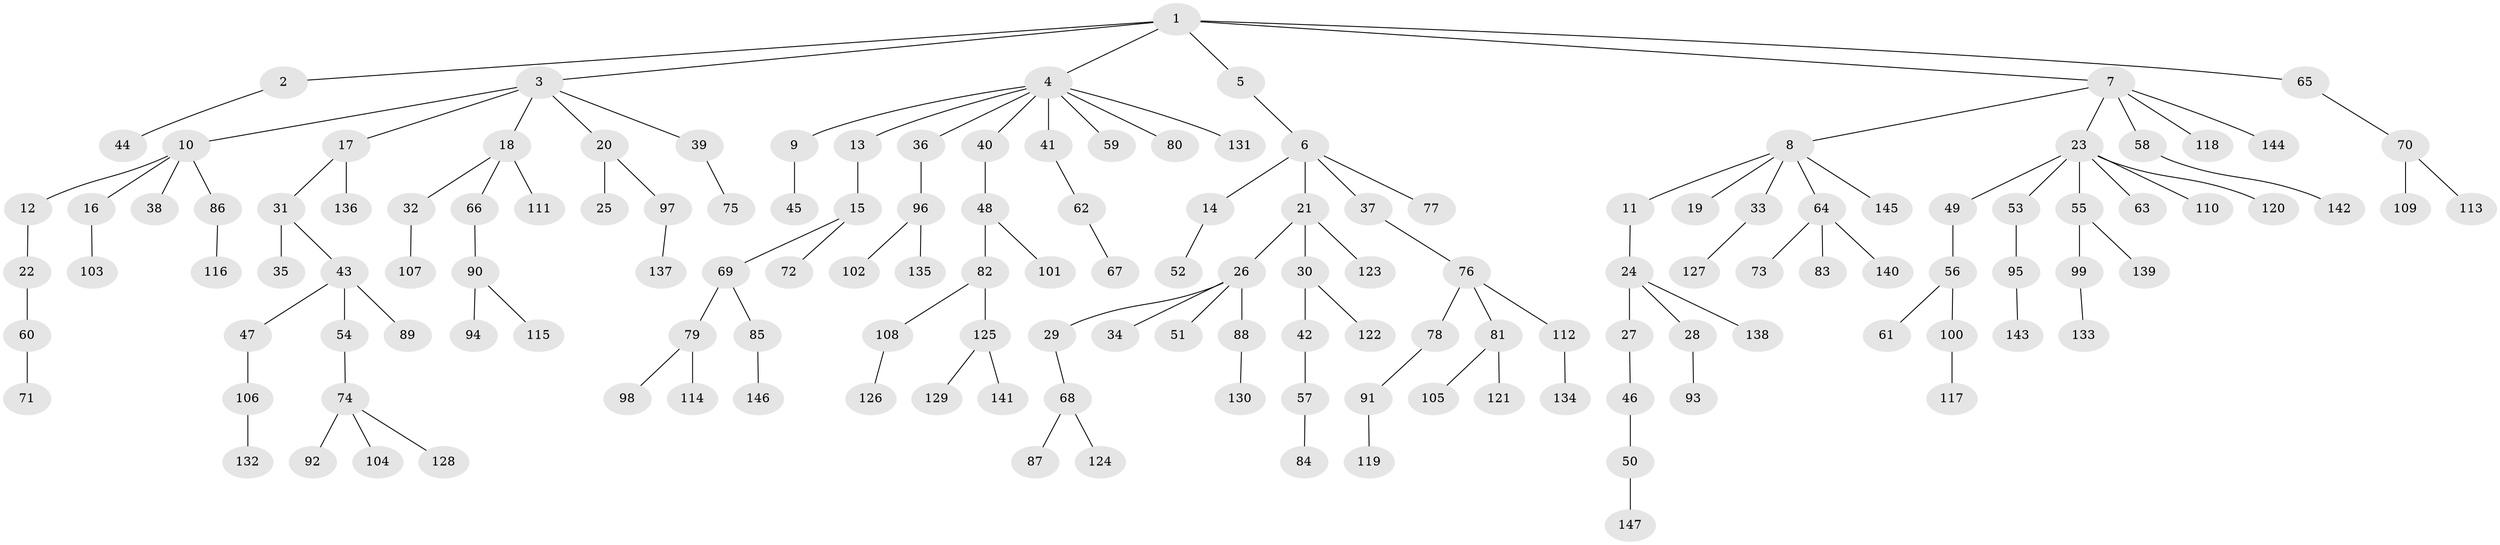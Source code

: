 // coarse degree distribution, {6: 0.03296703296703297, 2: 0.34065934065934067, 4: 0.04395604395604396, 1: 0.46153846153846156, 8: 0.01098901098901099, 3: 0.08791208791208792, 5: 0.02197802197802198}
// Generated by graph-tools (version 1.1) at 2025/37/03/04/25 23:37:24]
// undirected, 147 vertices, 146 edges
graph export_dot {
  node [color=gray90,style=filled];
  1;
  2;
  3;
  4;
  5;
  6;
  7;
  8;
  9;
  10;
  11;
  12;
  13;
  14;
  15;
  16;
  17;
  18;
  19;
  20;
  21;
  22;
  23;
  24;
  25;
  26;
  27;
  28;
  29;
  30;
  31;
  32;
  33;
  34;
  35;
  36;
  37;
  38;
  39;
  40;
  41;
  42;
  43;
  44;
  45;
  46;
  47;
  48;
  49;
  50;
  51;
  52;
  53;
  54;
  55;
  56;
  57;
  58;
  59;
  60;
  61;
  62;
  63;
  64;
  65;
  66;
  67;
  68;
  69;
  70;
  71;
  72;
  73;
  74;
  75;
  76;
  77;
  78;
  79;
  80;
  81;
  82;
  83;
  84;
  85;
  86;
  87;
  88;
  89;
  90;
  91;
  92;
  93;
  94;
  95;
  96;
  97;
  98;
  99;
  100;
  101;
  102;
  103;
  104;
  105;
  106;
  107;
  108;
  109;
  110;
  111;
  112;
  113;
  114;
  115;
  116;
  117;
  118;
  119;
  120;
  121;
  122;
  123;
  124;
  125;
  126;
  127;
  128;
  129;
  130;
  131;
  132;
  133;
  134;
  135;
  136;
  137;
  138;
  139;
  140;
  141;
  142;
  143;
  144;
  145;
  146;
  147;
  1 -- 2;
  1 -- 3;
  1 -- 4;
  1 -- 5;
  1 -- 7;
  1 -- 65;
  2 -- 44;
  3 -- 10;
  3 -- 17;
  3 -- 18;
  3 -- 20;
  3 -- 39;
  4 -- 9;
  4 -- 13;
  4 -- 36;
  4 -- 40;
  4 -- 41;
  4 -- 59;
  4 -- 80;
  4 -- 131;
  5 -- 6;
  6 -- 14;
  6 -- 21;
  6 -- 37;
  6 -- 77;
  7 -- 8;
  7 -- 23;
  7 -- 58;
  7 -- 118;
  7 -- 144;
  8 -- 11;
  8 -- 19;
  8 -- 33;
  8 -- 64;
  8 -- 145;
  9 -- 45;
  10 -- 12;
  10 -- 16;
  10 -- 38;
  10 -- 86;
  11 -- 24;
  12 -- 22;
  13 -- 15;
  14 -- 52;
  15 -- 69;
  15 -- 72;
  16 -- 103;
  17 -- 31;
  17 -- 136;
  18 -- 32;
  18 -- 66;
  18 -- 111;
  20 -- 25;
  20 -- 97;
  21 -- 26;
  21 -- 30;
  21 -- 123;
  22 -- 60;
  23 -- 49;
  23 -- 53;
  23 -- 55;
  23 -- 63;
  23 -- 110;
  23 -- 120;
  24 -- 27;
  24 -- 28;
  24 -- 138;
  26 -- 29;
  26 -- 34;
  26 -- 51;
  26 -- 88;
  27 -- 46;
  28 -- 93;
  29 -- 68;
  30 -- 42;
  30 -- 122;
  31 -- 35;
  31 -- 43;
  32 -- 107;
  33 -- 127;
  36 -- 96;
  37 -- 76;
  39 -- 75;
  40 -- 48;
  41 -- 62;
  42 -- 57;
  43 -- 47;
  43 -- 54;
  43 -- 89;
  46 -- 50;
  47 -- 106;
  48 -- 82;
  48 -- 101;
  49 -- 56;
  50 -- 147;
  53 -- 95;
  54 -- 74;
  55 -- 99;
  55 -- 139;
  56 -- 61;
  56 -- 100;
  57 -- 84;
  58 -- 142;
  60 -- 71;
  62 -- 67;
  64 -- 73;
  64 -- 83;
  64 -- 140;
  65 -- 70;
  66 -- 90;
  68 -- 87;
  68 -- 124;
  69 -- 79;
  69 -- 85;
  70 -- 109;
  70 -- 113;
  74 -- 92;
  74 -- 104;
  74 -- 128;
  76 -- 78;
  76 -- 81;
  76 -- 112;
  78 -- 91;
  79 -- 98;
  79 -- 114;
  81 -- 105;
  81 -- 121;
  82 -- 108;
  82 -- 125;
  85 -- 146;
  86 -- 116;
  88 -- 130;
  90 -- 94;
  90 -- 115;
  91 -- 119;
  95 -- 143;
  96 -- 102;
  96 -- 135;
  97 -- 137;
  99 -- 133;
  100 -- 117;
  106 -- 132;
  108 -- 126;
  112 -- 134;
  125 -- 129;
  125 -- 141;
}
